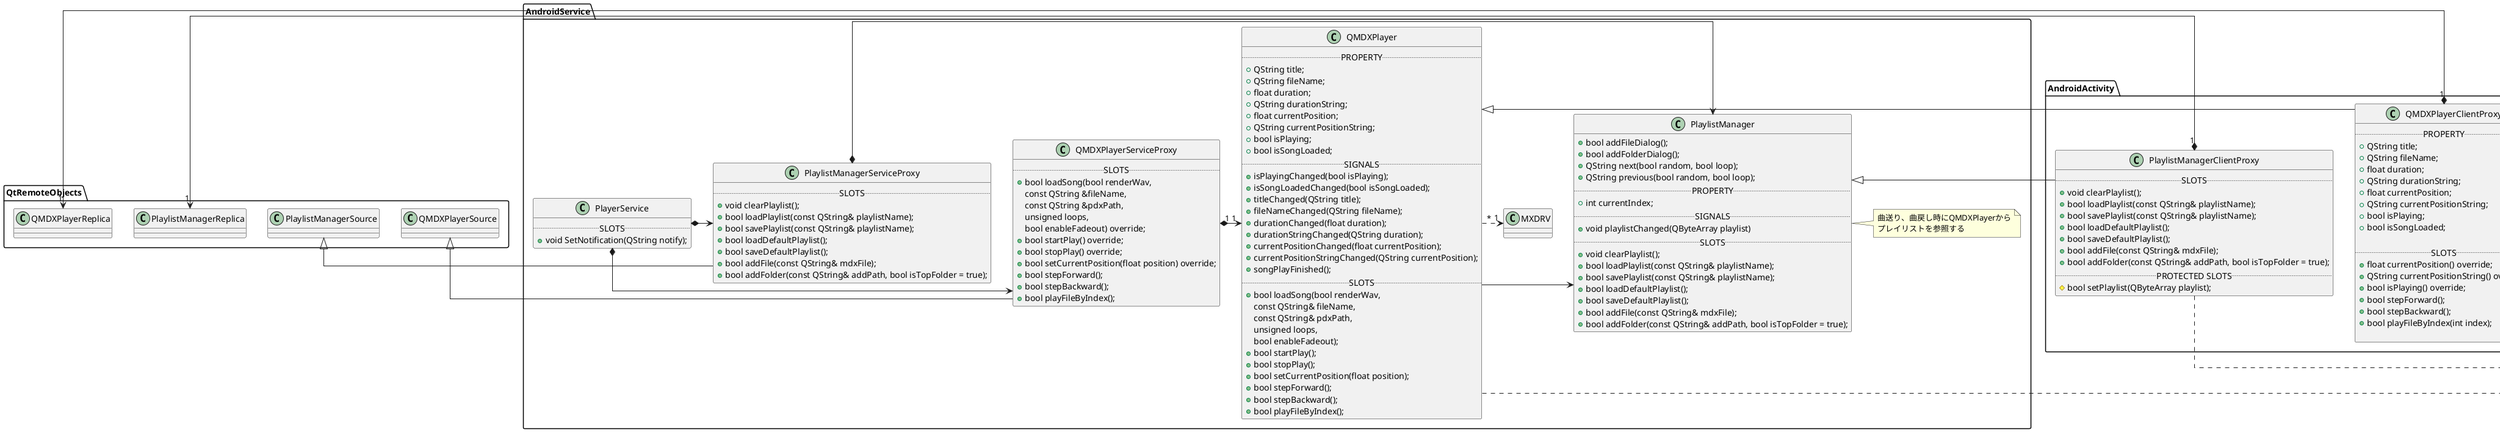 @startuml
skinparam linetype ortho

Package QtRemoteObjects{
  class QMDXPlayerReplica{
  }
  class QMDXPlayerSource{
  }
  class PlaylistManagerReplica{
  }
  class PlaylistManagerSource{
  }
}


Package AndroidService{
  class QMDXPlayer{
    ..PROPERTY..
    + QString title;
    + QString fileName;
    + float duration;
    + QString durationString;
    + float currentPosition;
    + QString currentPositionString;
    + bool isPlaying;
    + bool isSongLoaded;
    ..SIGNALS..
    + isPlayingChanged(bool isPlaying);
    + isSongLoadedChanged(bool isSongLoaded);
    + titleChanged(QString title);
    + fileNameChanged(QString fileName);
    + durationChanged(float duration);
    + durationStringChanged(QString duration);
    + currentPositionChanged(float currentPosition);
    + currentPositionStringChanged(QString currentPosition);
    + songPlayFinished();
    ..SLOTS..
    + bool loadSong(bool renderWav,
            const QString& fileName,
            const QString& pdxPath,
            unsigned loops,
            bool enableFadeout);
    + bool startPlay();
    + bool stopPlay();
    + bool setCurrentPosition(float position);
    + bool stepForward();
    + bool stepBackward();
    + bool playFileByIndex();
  }
  class QMDXPlayerServiceProxy{
    ..SLOTS..
    + bool loadSong(bool renderWav,
      const QString &fileName,
      const QString &pdxPath,
      unsigned loops,
      bool enableFadeout) override;
  	+ bool startPlay() override;
  	+ bool stopPlay() override;
  	+ bool setCurrentPosition(float position) override;
    + bool stepForward();
    + bool stepBackward();
    + bool playFileByIndex();
  }
  QMDXPlayerSource<|-QMDXPlayerServiceProxy
  QMDXPlayerServiceProxy"1" *-> "1" QMDXPlayer

  class PlaylistManagerServiceProxy{
    ..SLOTS..
    + void clearPlaylist();
    + bool loadPlaylist(const QString& playlistName);
    + bool savePlaylist(const QString& playlistName);
    + bool loadDefaultPlaylist();
    + bool saveDefaultPlaylist();
    + bool addFile(const QString& mdxFile);
    + bool addFolder(const QString& addPath, bool isTopFolder = true);
  }
  PlaylistManagerSource<|-PlaylistManagerServiceProxy

  class PlaylistManager{
    + bool addFileDialog();
    + bool addFolderDialog();
    + QString next(bool random, bool loop);
    + QString previous(bool random, bool loop);
    ..PROPERTY..
    + int currentIndex;
    ..SIGNALS..
    + void playlistChanged(QByteArray playlist)
    ..SLOTS..
    + void clearPlaylist();
    + bool loadPlaylist(const QString& playlistName);
    + bool savePlaylist(const QString& playlistName);
    + bool loadDefaultPlaylist();
    + bool saveDefaultPlaylist();
    + bool addFile(const QString& mdxFile);
    + bool addFolder(const QString& addPath, bool isTopFolder = true);
  }
  PlaylistManagerServiceProxy*->PlaylistManager

  QMDXPlayer->PlaylistManager
  note as PlaylistNote
  曲送り、曲戻し時にQMDXPlayerから
  プレイリストを参照する
  end note
  PlaylistManager.PlaylistNote

  class MXDRV
  QMDXPlayer"*".>"1" MXDRV

  class PlayerService{
    ..SLOTS..
    + void SetNotification(QString notify);
  }

  PlayerService*->QMDXPlayerServiceProxy
  PlayerService*->PlaylistManagerServiceProxy
}

package AndroidActivity{

  class QMDXPlayerClientProxy {
    ..PROPERTY..
    + QString title;
    + QString fileName;
    + float duration;
    + QString durationString;
    + float currentPosition;
    + QString currentPositionString;
    + bool isPlaying;
    + bool isSongLoaded;

    ..SLOTS..
    + float currentPosition() override;
    + QString currentPositionString() override;
    + bool isPlaying() override;
    + bool stepForward();
    + bool stepBackward();
    + bool playFileByIndex(int index);

  }
  note as ClientProxyNote
  GUIからプレーヤーへの要求を
  サービスに移譲するためのクラス
  Androidの場合に使用する。
  end note
  QMDXPlayerClientProxy . ClientProxyNote
  PlaylistManagerClientProxy . ClientProxyNote
  QMDXPlayer<|-QMDXPlayerClientProxy
  PlaylistManager<|-PlaylistManagerClientProxy
  class PlaylistManagerClientProxy{
    ..SLOTS..
    + void clearPlaylist();
    + bool loadPlaylist(const QString& playlistName);
    + bool savePlaylist(const QString& playlistName);
    + bool loadDefaultPlaylist();
    + bool saveDefaultPlaylist();
    + bool addFile(const QString& mdxFile);
    + bool addFolder(const QString& addPath, bool isTopFolder = true);
    ..PROTECTED SLOTS..
    # bool setPlaylist(QByteArray playlist);
  }

  class RootContext<<QML>>
}

PlaylistManagerClientProxy"1"*->"1"PlaylistManagerReplica
QMDXPlayerClientProxy"1"*->"1"QMDXPlayerReplica
QMDXPlayerClientProxy"1"*->"1"RootContext

QMDXPlayer.>QSettings

@enduml
